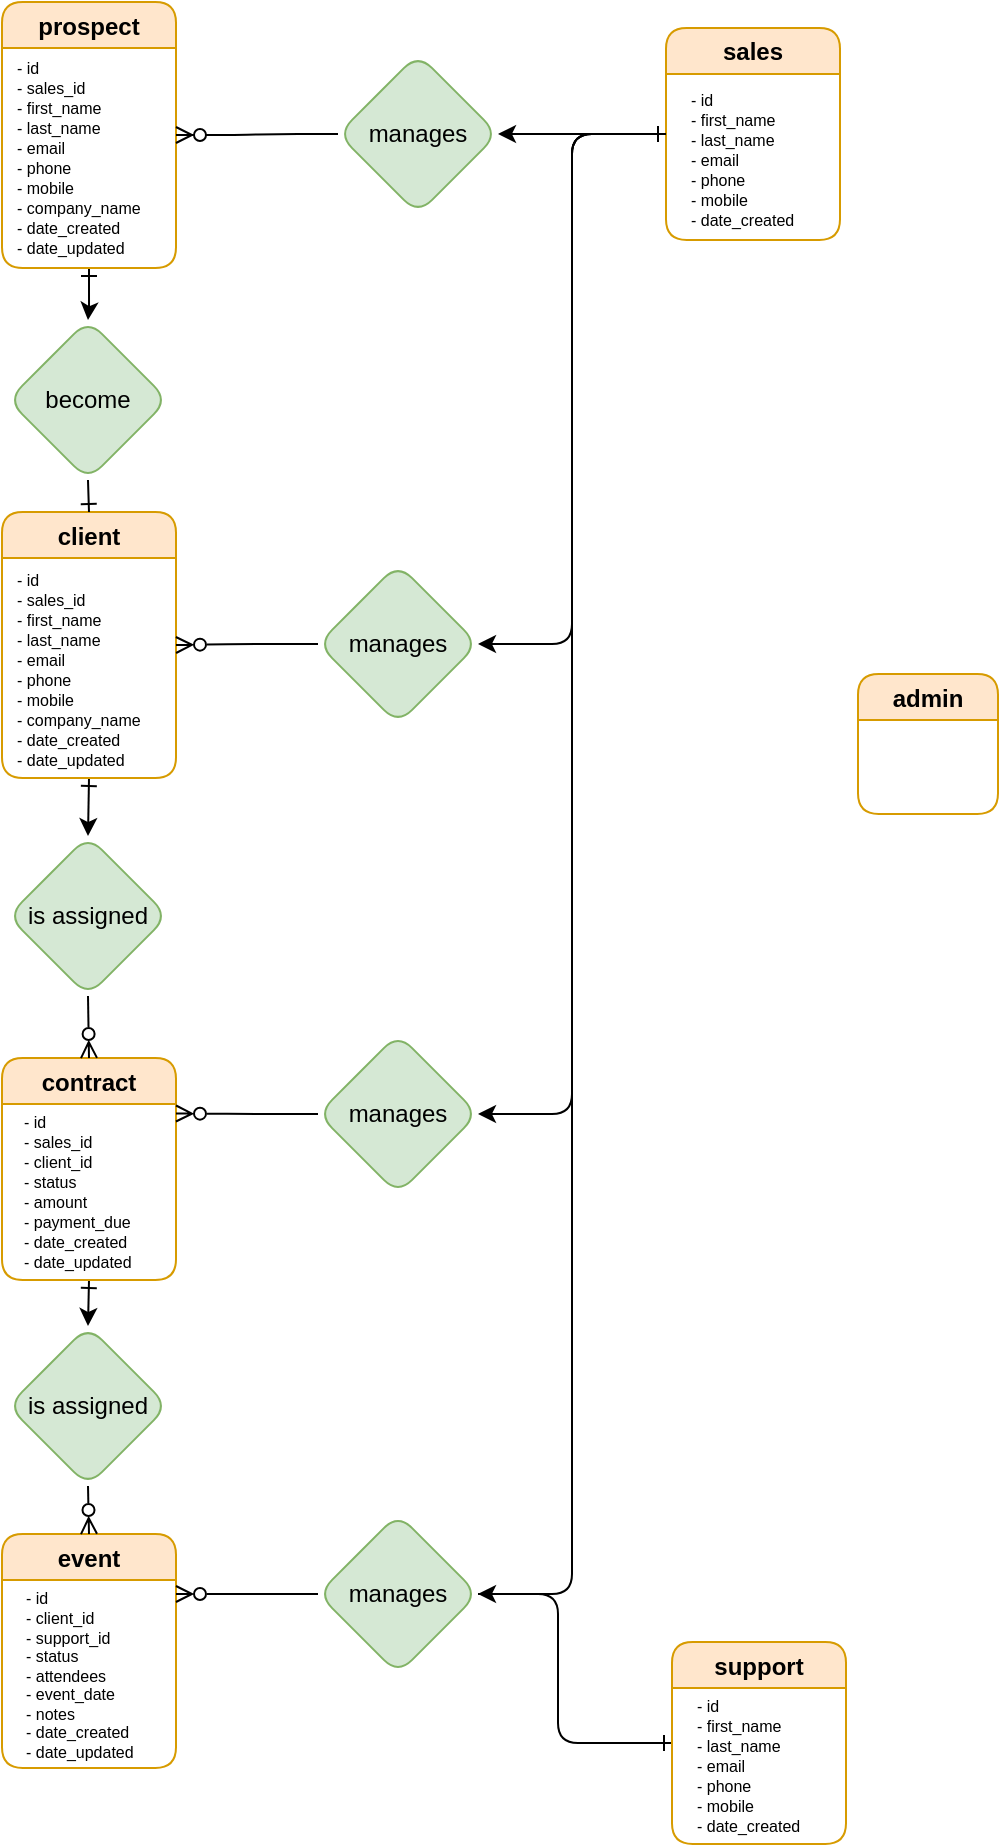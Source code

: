 <mxfile version="15.5.4" type="embed"><diagram id="Kf3mRJmbqOAMH1zy04or" name="Page-1"><mxGraphModel dx="749" dy="767" grid="0" gridSize="10" guides="1" tooltips="1" connect="1" arrows="1" fold="1" page="1" pageScale="1" pageWidth="850" pageHeight="1100" background="none" math="0" shadow="0"><root><mxCell id="0"/><mxCell id="1" parent="0"/><mxCell id="10" value="" style="edgeStyle=orthogonalEdgeStyle;orthogonalLoop=1;jettySize=auto;html=1;startArrow=ERone;startFill=0;" parent="1" source="2" target="9" edge="1"><mxGeometry relative="1" as="geometry"/></mxCell><mxCell id="2" value="prospect" style="swimlane;fillColor=#ffe6cc;strokeColor=#d79b00;rounded=1;startSize=23;" parent="1" vertex="1"><mxGeometry x="52" y="74" width="87" height="133" as="geometry"/></mxCell><mxCell id="60" value="- id&#10;- sales_id&#10;- first_name&#10;- last_name&#10;- email&#10;- phone&#10;- mobile&#10;- company_name&#10;- date_created&#10;- date_updated" style="text;align=left;verticalAlign=middle;resizable=0;points=[];autosize=1;strokeColor=none;fillColor=none;fontSize=8;horizontal=1;spacing=2;fontStyle=0;" parent="2" vertex="1"><mxGeometry x="5.5" y="24" width="76" height="108" as="geometry"/></mxCell><mxCell id="20" style="edgeStyle=orthogonalEdgeStyle;orthogonalLoop=1;jettySize=auto;html=1;exitX=0.5;exitY=1;exitDx=0;exitDy=0;entryX=0.5;entryY=0;entryDx=0;entryDy=0;startArrow=ERone;startFill=0;" parent="1" source="3" target="19" edge="1"><mxGeometry relative="1" as="geometry"/></mxCell><mxCell id="3" value="client" style="swimlane;fillColor=#ffe6cc;strokeColor=#d79b00;rounded=1;startSize=23;" parent="1" vertex="1"><mxGeometry x="52" y="329" width="87" height="133" as="geometry"/></mxCell><mxCell id="61" value="- id&#10;- sales_id&#10;- first_name&#10;- last_name&#10;- email&#10;- phone&#10;- mobile&#10;- company_name&#10;- date_created&#10;- date_updated" style="text;align=left;verticalAlign=middle;resizable=0;points=[];autosize=1;strokeColor=none;fillColor=none;fontSize=8;horizontal=1;spacing=2;fontStyle=0;" parent="3" vertex="1"><mxGeometry x="5.5" y="25" width="76" height="108" as="geometry"/></mxCell><mxCell id="23" style="edgeStyle=orthogonalEdgeStyle;orthogonalLoop=1;jettySize=auto;html=1;exitX=0.5;exitY=1;exitDx=0;exitDy=0;entryX=0.5;entryY=0;entryDx=0;entryDy=0;startArrow=ERone;startFill=0;" parent="1" source="4" target="22" edge="1"><mxGeometry relative="1" as="geometry"/></mxCell><mxCell id="4" value="contract" style="swimlane;fillColor=#ffe6cc;strokeColor=#d79b00;rounded=1;" parent="1" vertex="1"><mxGeometry x="52" y="602" width="87" height="111" as="geometry"/></mxCell><mxCell id="62" value="- id&#10;- sales_id&#10;- client_id&#10;- status&#10;- amount&#10;- payment_due&#10;- date_created&#10;- date_updated" style="text;align=left;verticalAlign=middle;resizable=0;points=[];autosize=1;strokeColor=none;fillColor=none;fontSize=8;horizontal=1;spacing=2;fontStyle=0;" parent="4" vertex="1"><mxGeometry x="9" y="23" width="68" height="88" as="geometry"/></mxCell><mxCell id="5" value="event" style="swimlane;fillColor=#ffe6cc;strokeColor=#d79b00;rounded=1;" parent="1" vertex="1"><mxGeometry x="52" y="840" width="87" height="117" as="geometry"/></mxCell><mxCell id="63" value="- id&lt;br&gt;- client_id&lt;br&gt;- support_id&lt;br&gt;- status&lt;br&gt;- attendees&lt;br&gt;- event_date&lt;br&gt;- notes&lt;br&gt;- date_created&lt;br&gt;- date_updated" style="text;align=left;verticalAlign=middle;resizable=0;points=[];autosize=1;strokeColor=none;fillColor=none;fontSize=8;horizontal=1;spacing=2;fontStyle=0;html=1;" parent="5" vertex="1"><mxGeometry x="10" y="22" width="68" height="98" as="geometry"/></mxCell><mxCell id="35" style="edgeStyle=orthogonalEdgeStyle;orthogonalLoop=1;jettySize=auto;html=1;exitX=0;exitY=0.5;exitDx=0;exitDy=0;entryX=1;entryY=0.5;entryDx=0;entryDy=0;startArrow=ERone;startFill=0;" parent="1" source="7" target="31" edge="1"><mxGeometry relative="1" as="geometry"><Array as="points"><mxPoint x="330" y="945"/><mxPoint x="330" y="870"/></Array></mxGeometry></mxCell><mxCell id="7" value="support" style="swimlane;fillColor=#ffe6cc;strokeColor=#d79b00;rounded=1;" parent="1" vertex="1"><mxGeometry x="387" y="894" width="87" height="101" as="geometry"/></mxCell><mxCell id="72" value="- id&#10;- first_name&#10;- last_name&#10;- email&#10;- phone&#10;- mobile&#10;- date_created" style="text;align=left;verticalAlign=middle;resizable=0;points=[];autosize=1;strokeColor=none;fillColor=none;fontSize=8;horizontal=1;spacing=2;fontStyle=0;" parent="7" vertex="1"><mxGeometry x="10.5" y="23" width="66" height="78" as="geometry"/></mxCell><mxCell id="8" value="admin" style="swimlane;fillColor=#ffe6cc;strokeColor=#d79b00;rounded=1;" parent="1" vertex="1"><mxGeometry x="480" y="410" width="70" height="70" as="geometry"/></mxCell><mxCell id="11" style="edgeStyle=orthogonalEdgeStyle;orthogonalLoop=1;jettySize=auto;html=1;exitX=0.5;exitY=1;exitDx=0;exitDy=0;entryX=0.5;entryY=0;entryDx=0;entryDy=0;endArrow=ERone;endFill=0;" parent="1" source="9" target="3" edge="1"><mxGeometry relative="1" as="geometry"/></mxCell><mxCell id="9" value="become" style="rhombus;whiteSpace=wrap;html=1;fillColor=#d5e8d4;strokeColor=#82b366;rounded=1;" parent="1" vertex="1"><mxGeometry x="55" y="233" width="80" height="80" as="geometry"/></mxCell><mxCell id="17" style="edgeStyle=orthogonalEdgeStyle;orthogonalLoop=1;jettySize=auto;html=1;entryX=1;entryY=0.5;entryDx=0;entryDy=0;endArrow=ERzeroToMany;endFill=0;" parent="1" source="16" target="3" edge="1"><mxGeometry relative="1" as="geometry"/></mxCell><mxCell id="69" style="edgeStyle=orthogonalEdgeStyle;rounded=1;orthogonalLoop=1;jettySize=auto;html=1;exitX=1;exitY=0.5;exitDx=0;exitDy=0;entryX=0;entryY=0.5;entryDx=0;entryDy=0;fontSize=8;endArrow=none;endFill=0;startSize=6;startArrow=classic;startFill=1;" parent="1" source="16" target="6" edge="1"><mxGeometry relative="1" as="geometry"/></mxCell><mxCell id="16" value="manages" style="rhombus;whiteSpace=wrap;html=1;fillColor=#d5e8d4;strokeColor=#82b366;rounded=1;" parent="1" vertex="1"><mxGeometry x="210" y="355" width="80" height="80" as="geometry"/></mxCell><mxCell id="21" style="edgeStyle=orthogonalEdgeStyle;orthogonalLoop=1;jettySize=auto;html=1;exitX=0.5;exitY=1;exitDx=0;exitDy=0;entryX=0.5;entryY=0;entryDx=0;entryDy=0;startArrow=none;startFill=0;endArrow=ERzeroToMany;endFill=0;" parent="1" source="19" target="4" edge="1"><mxGeometry relative="1" as="geometry"/></mxCell><mxCell id="19" value="is assigned" style="rhombus;whiteSpace=wrap;html=1;fillColor=#d5e8d4;strokeColor=#82b366;rounded=1;" parent="1" vertex="1"><mxGeometry x="55" y="491" width="80" height="80" as="geometry"/></mxCell><mxCell id="24" style="edgeStyle=orthogonalEdgeStyle;orthogonalLoop=1;jettySize=auto;html=1;exitX=0.5;exitY=1;exitDx=0;exitDy=0;entryX=0.5;entryY=0;entryDx=0;entryDy=0;startArrow=none;startFill=0;endArrow=ERzeroToMany;endFill=0;" parent="1" source="22" target="5" edge="1"><mxGeometry relative="1" as="geometry"/></mxCell><mxCell id="22" value="is assigned" style="rhombus;whiteSpace=wrap;html=1;fillColor=#d5e8d4;strokeColor=#82b366;rounded=1;" parent="1" vertex="1"><mxGeometry x="55" y="736" width="80" height="80" as="geometry"/></mxCell><mxCell id="27" style="edgeStyle=orthogonalEdgeStyle;orthogonalLoop=1;jettySize=auto;html=1;exitX=0;exitY=0.5;exitDx=0;exitDy=0;endArrow=ERzeroToMany;endFill=0;entryX=1;entryY=0.25;entryDx=0;entryDy=0;" parent="1" source="25" target="4" edge="1"><mxGeometry relative="1" as="geometry"><mxPoint x="130" y="630" as="targetPoint"/></mxGeometry></mxCell><mxCell id="70" style="edgeStyle=orthogonalEdgeStyle;rounded=1;orthogonalLoop=1;jettySize=auto;html=1;exitX=1;exitY=0.5;exitDx=0;exitDy=0;fontSize=8;endArrow=none;endFill=0;startSize=6;entryX=0;entryY=0.5;entryDx=0;entryDy=0;startArrow=classic;startFill=1;" parent="1" source="25" target="6" edge="1"><mxGeometry relative="1" as="geometry"><mxPoint x="370.828" y="122.897" as="targetPoint"/></mxGeometry></mxCell><mxCell id="25" value="manages" style="rhombus;whiteSpace=wrap;html=1;fillColor=#d5e8d4;strokeColor=#82b366;rounded=1;" parent="1" vertex="1"><mxGeometry x="210" y="590" width="80" height="80" as="geometry"/></mxCell><mxCell id="32" style="edgeStyle=orthogonalEdgeStyle;orthogonalLoop=1;jettySize=auto;html=1;exitX=0;exitY=0.5;exitDx=0;exitDy=0;endArrow=ERzeroToMany;endFill=0;" parent="1" source="31" edge="1"><mxGeometry relative="1" as="geometry"><mxPoint x="139" y="870" as="targetPoint"/></mxGeometry></mxCell><mxCell id="71" style="edgeStyle=orthogonalEdgeStyle;rounded=1;orthogonalLoop=1;jettySize=auto;html=1;exitX=1;exitY=0.5;exitDx=0;exitDy=0;entryX=0;entryY=0.5;entryDx=0;entryDy=0;fontSize=8;endArrow=none;endFill=0;startSize=23;" parent="1" source="31" target="6" edge="1"><mxGeometry relative="1" as="geometry"/></mxCell><mxCell id="31" value="manages" style="rhombus;whiteSpace=wrap;html=1;fillColor=#d5e8d4;strokeColor=#82b366;rounded=1;" parent="1" vertex="1"><mxGeometry x="210" y="830" width="80" height="80" as="geometry"/></mxCell><mxCell id="41" value="" style="edgeStyle=entityRelationEdgeStyle;fontSize=12;html=1;endArrow=ERzeroToMany;startArrow=none;entryX=1;entryY=0.5;entryDx=0;entryDy=0;startFill=0;startSize=12;" parent="1" source="12" target="2" edge="1"><mxGeometry width="100" height="100" relative="1" as="geometry"><mxPoint x="380" y="150" as="sourcePoint"/><mxPoint x="230" y="212" as="targetPoint"/></mxGeometry></mxCell><mxCell id="12" value="manages" style="rhombus;whiteSpace=wrap;html=1;fillColor=#d5e8d4;strokeColor=#82b366;rounded=1;" parent="1" vertex="1"><mxGeometry x="220" y="100" width="80" height="80" as="geometry"/></mxCell><mxCell id="65" value="" style="group;" parent="1" vertex="1" connectable="0"><mxGeometry x="387" y="84" width="87" height="136" as="geometry"/></mxCell><mxCell id="6" value="sales" style="swimlane;fillColor=#ffe6cc;strokeColor=#d79b00;rounded=1;whiteSpace=wrap;" parent="65" vertex="1"><mxGeometry x="-3" y="3" width="87" height="106" as="geometry"/></mxCell><mxCell id="64" value="- id&#10;- first_name&#10;- last_name&#10;- email&#10;- phone&#10;- mobile&#10;- date_created" style="text;align=left;verticalAlign=middle;resizable=0;points=[];autosize=1;strokeColor=none;fillColor=none;fontSize=8;horizontal=1;spacing=2;fontStyle=0;" parent="6" vertex="1"><mxGeometry x="10.5" y="27" width="66" height="78" as="geometry"/></mxCell><mxCell id="68" style="edgeStyle=orthogonalEdgeStyle;rounded=1;orthogonalLoop=1;jettySize=auto;html=1;exitX=0;exitY=0.5;exitDx=0;exitDy=0;entryX=1;entryY=0.5;entryDx=0;entryDy=0;fontSize=1;endArrow=classic;endFill=1;startSize=6;startArrow=ERone;startFill=0;strokeWidth=1;jumpSize=6;shadow=0;" parent="1" source="6" target="12" edge="1"><mxGeometry relative="1" as="geometry"/></mxCell></root></mxGraphModel></diagram></mxfile>